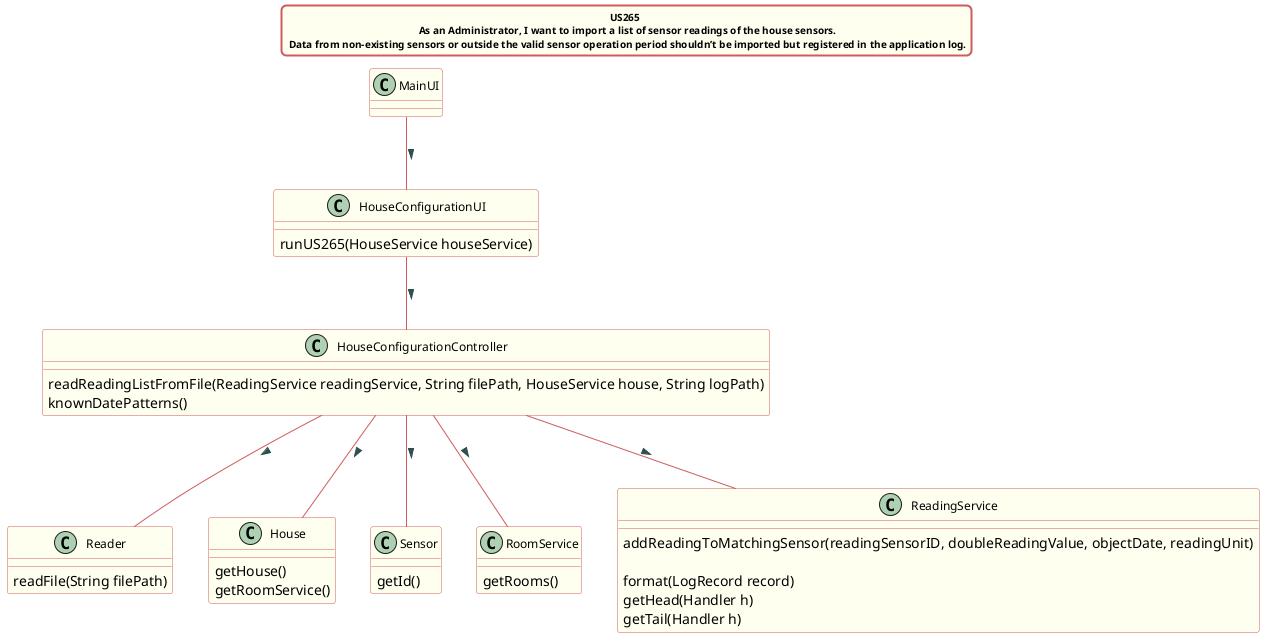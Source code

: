 @startuml
title US265 \n  As an Administrator, I want to import a list of sensor readings of the house sensors. \n Data from non-existing sensors or outside the valid sensor operation period shouldn’t be imported but registered in the application log.

skinparam titleBorderRoundCorner 10
skinparam titleBorderThickness 2
skinparam titleBorderColor indianred
skinparam titleBackgroundColor ivory
skinparam FontName verdana
skinparam titleFontSize 10


skinparam class {
 	BorderColor indianred
 	BackgroundColor indianred
 	BackgroundColor ivory
    roundcorner 10
    ArrowFontName Verdana
    ArrowColor indianred
    ArrowFontColor darkslategrey
    FontSize 12
 }


MainUI -- HouseConfigurationUI : >

HouseConfigurationUI -- HouseConfigurationController : >
HouseConfigurationController -- Reader : >
HouseConfigurationController -- House : >
HouseConfigurationController -- Sensor : >
HouseConfigurationController -- RoomService : >
HouseConfigurationController -- ReadingService : >

class HouseConfigurationUI{

runUS265(HouseService houseService)
}

class HouseConfigurationController{
readReadingListFromFile(ReadingService readingService, String filePath, HouseService house, String logPath)
knownDatePatterns()
}

class Reader{
readFile(String filePath)
}

class House{
getHouse()
getRoomService()
}

class RoomService{
getRooms()
}

class Sensor{
getId()
}

class ReadingService{
addReadingToMatchingSensor(readingSensorID, doubleReadingValue, objectDate, readingUnit)

format(LogRecord record)
getHead(Handler h)
getTail(Handler h)
}

@enduml